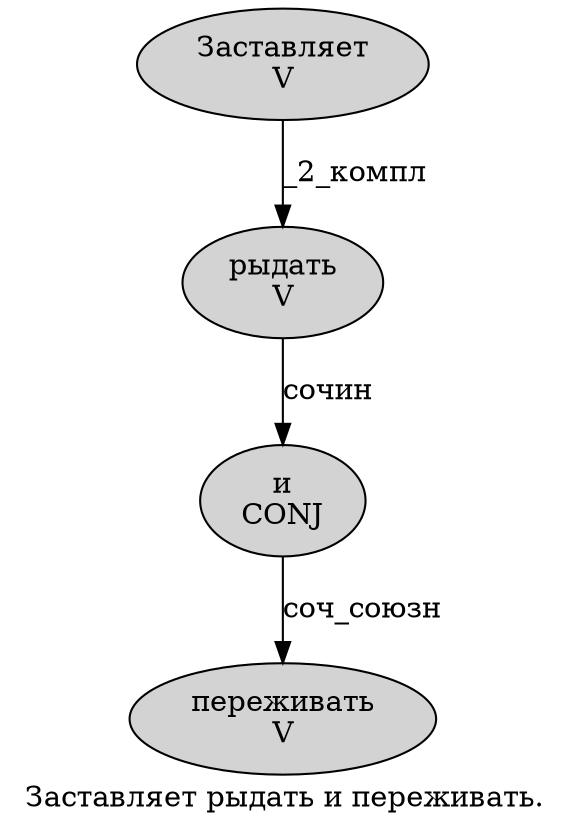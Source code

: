 digraph SENTENCE_1062 {
	graph [label="Заставляет рыдать и переживать."]
	node [style=filled]
		0 [label="Заставляет
V" color="" fillcolor=lightgray penwidth=1 shape=ellipse]
		1 [label="рыдать
V" color="" fillcolor=lightgray penwidth=1 shape=ellipse]
		2 [label="и
CONJ" color="" fillcolor=lightgray penwidth=1 shape=ellipse]
		3 [label="переживать
V" color="" fillcolor=lightgray penwidth=1 shape=ellipse]
			1 -> 2 [label="сочин"]
			0 -> 1 [label="_2_компл"]
			2 -> 3 [label="соч_союзн"]
}